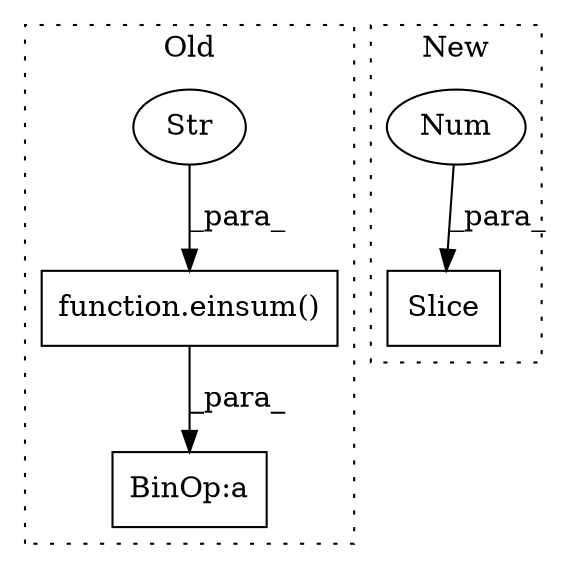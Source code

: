 digraph G {
subgraph cluster0 {
1 [label="function.einsum()" a="75" s="2558,2606" l="7,1" shape="box"];
3 [label="BinOp:a" a="82" s="2627" l="3" shape="box"];
4 [label="Str" a="66" s="2565" l="27" shape="ellipse"];
label = "Old";
style="dotted";
}
subgraph cluster1 {
2 [label="Slice" a="80" s="3828" l="1" shape="box"];
5 [label="Num" a="76" s="3829" l="2" shape="ellipse"];
label = "New";
style="dotted";
}
1 -> 3 [label="_para_"];
4 -> 1 [label="_para_"];
5 -> 2 [label="_para_"];
}